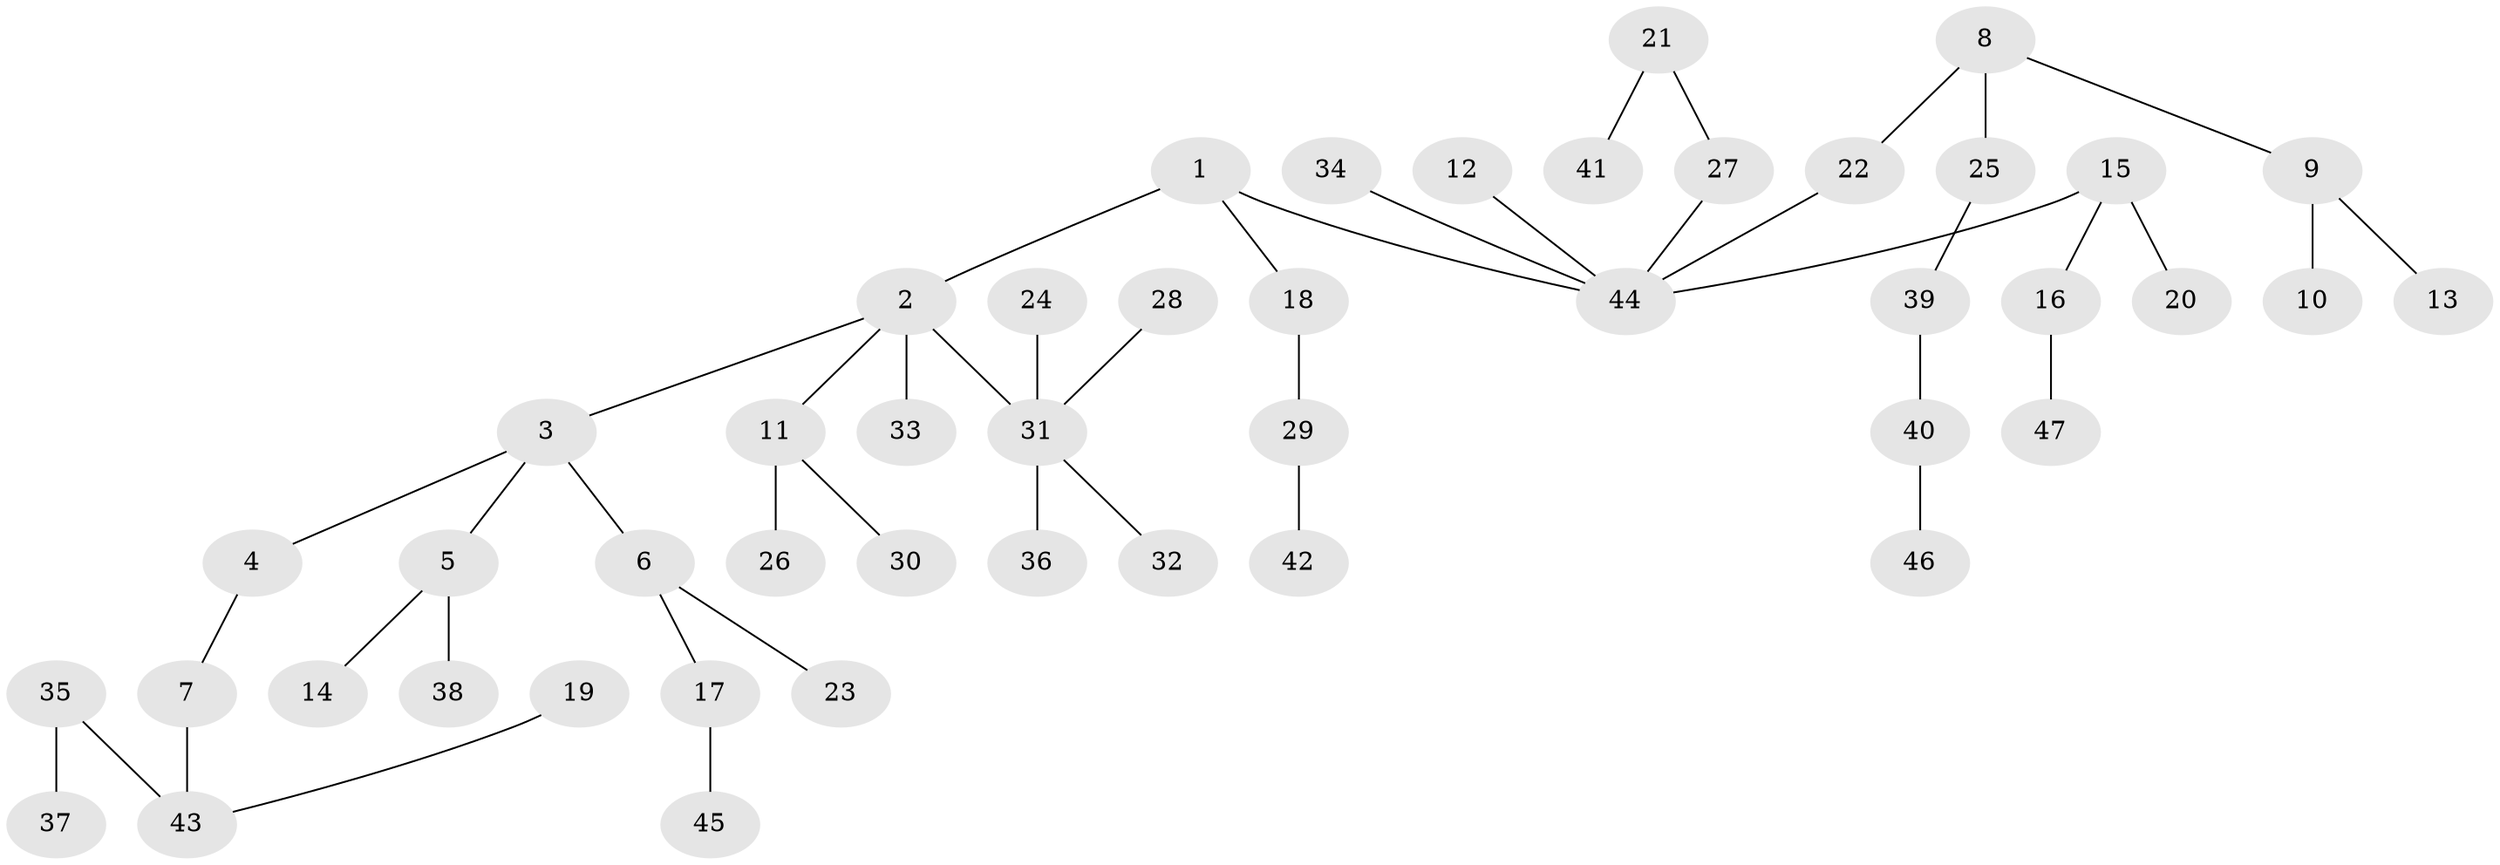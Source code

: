 // original degree distribution, {3: 0.13432835820895522, 5: 0.014925373134328358, 4: 0.05970149253731343, 6: 0.014925373134328358, 2: 0.29850746268656714, 1: 0.4626865671641791, 7: 0.014925373134328358}
// Generated by graph-tools (version 1.1) at 2025/37/03/04/25 23:37:21]
// undirected, 47 vertices, 46 edges
graph export_dot {
  node [color=gray90,style=filled];
  1;
  2;
  3;
  4;
  5;
  6;
  7;
  8;
  9;
  10;
  11;
  12;
  13;
  14;
  15;
  16;
  17;
  18;
  19;
  20;
  21;
  22;
  23;
  24;
  25;
  26;
  27;
  28;
  29;
  30;
  31;
  32;
  33;
  34;
  35;
  36;
  37;
  38;
  39;
  40;
  41;
  42;
  43;
  44;
  45;
  46;
  47;
  1 -- 2 [weight=1.0];
  1 -- 18 [weight=1.0];
  1 -- 44 [weight=1.0];
  2 -- 3 [weight=1.0];
  2 -- 11 [weight=1.0];
  2 -- 31 [weight=1.0];
  2 -- 33 [weight=1.0];
  3 -- 4 [weight=1.0];
  3 -- 5 [weight=1.0];
  3 -- 6 [weight=1.0];
  4 -- 7 [weight=1.0];
  5 -- 14 [weight=1.0];
  5 -- 38 [weight=1.0];
  6 -- 17 [weight=1.0];
  6 -- 23 [weight=1.0];
  7 -- 43 [weight=1.0];
  8 -- 9 [weight=1.0];
  8 -- 22 [weight=1.0];
  8 -- 25 [weight=1.0];
  9 -- 10 [weight=1.0];
  9 -- 13 [weight=1.0];
  11 -- 26 [weight=1.0];
  11 -- 30 [weight=1.0];
  12 -- 44 [weight=1.0];
  15 -- 16 [weight=1.0];
  15 -- 20 [weight=1.0];
  15 -- 44 [weight=1.0];
  16 -- 47 [weight=1.0];
  17 -- 45 [weight=1.0];
  18 -- 29 [weight=1.0];
  19 -- 43 [weight=1.0];
  21 -- 27 [weight=1.0];
  21 -- 41 [weight=1.0];
  22 -- 44 [weight=1.0];
  24 -- 31 [weight=1.0];
  25 -- 39 [weight=1.0];
  27 -- 44 [weight=1.0];
  28 -- 31 [weight=1.0];
  29 -- 42 [weight=1.0];
  31 -- 32 [weight=1.0];
  31 -- 36 [weight=1.0];
  34 -- 44 [weight=1.0];
  35 -- 37 [weight=1.0];
  35 -- 43 [weight=1.0];
  39 -- 40 [weight=1.0];
  40 -- 46 [weight=1.0];
}
